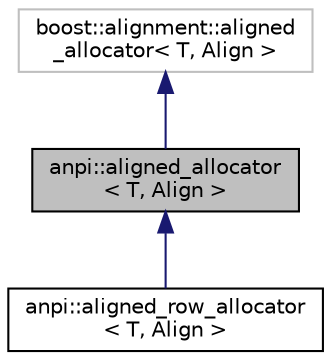 digraph "anpi::aligned_allocator&lt; T, Align &gt;"
{
  edge [fontname="Helvetica",fontsize="10",labelfontname="Helvetica",labelfontsize="10"];
  node [fontname="Helvetica",fontsize="10",shape=record];
  Node0 [label="anpi::aligned_allocator\l\< T, Align \>",height=0.2,width=0.4,color="black", fillcolor="grey75", style="filled", fontcolor="black"];
  Node1 -> Node0 [dir="back",color="midnightblue",fontsize="10",style="solid",fontname="Helvetica"];
  Node1 [label="boost::alignment::aligned\l_allocator\< T, Align \>",height=0.2,width=0.4,color="grey75", fillcolor="white", style="filled"];
  Node0 -> Node2 [dir="back",color="midnightblue",fontsize="10",style="solid",fontname="Helvetica"];
  Node2 [label="anpi::aligned_row_allocator\l\< T, Align \>",height=0.2,width=0.4,color="black", fillcolor="white", style="filled",URL="$d4/df0/classanpi_1_1aligned__row__allocator.html"];
}
